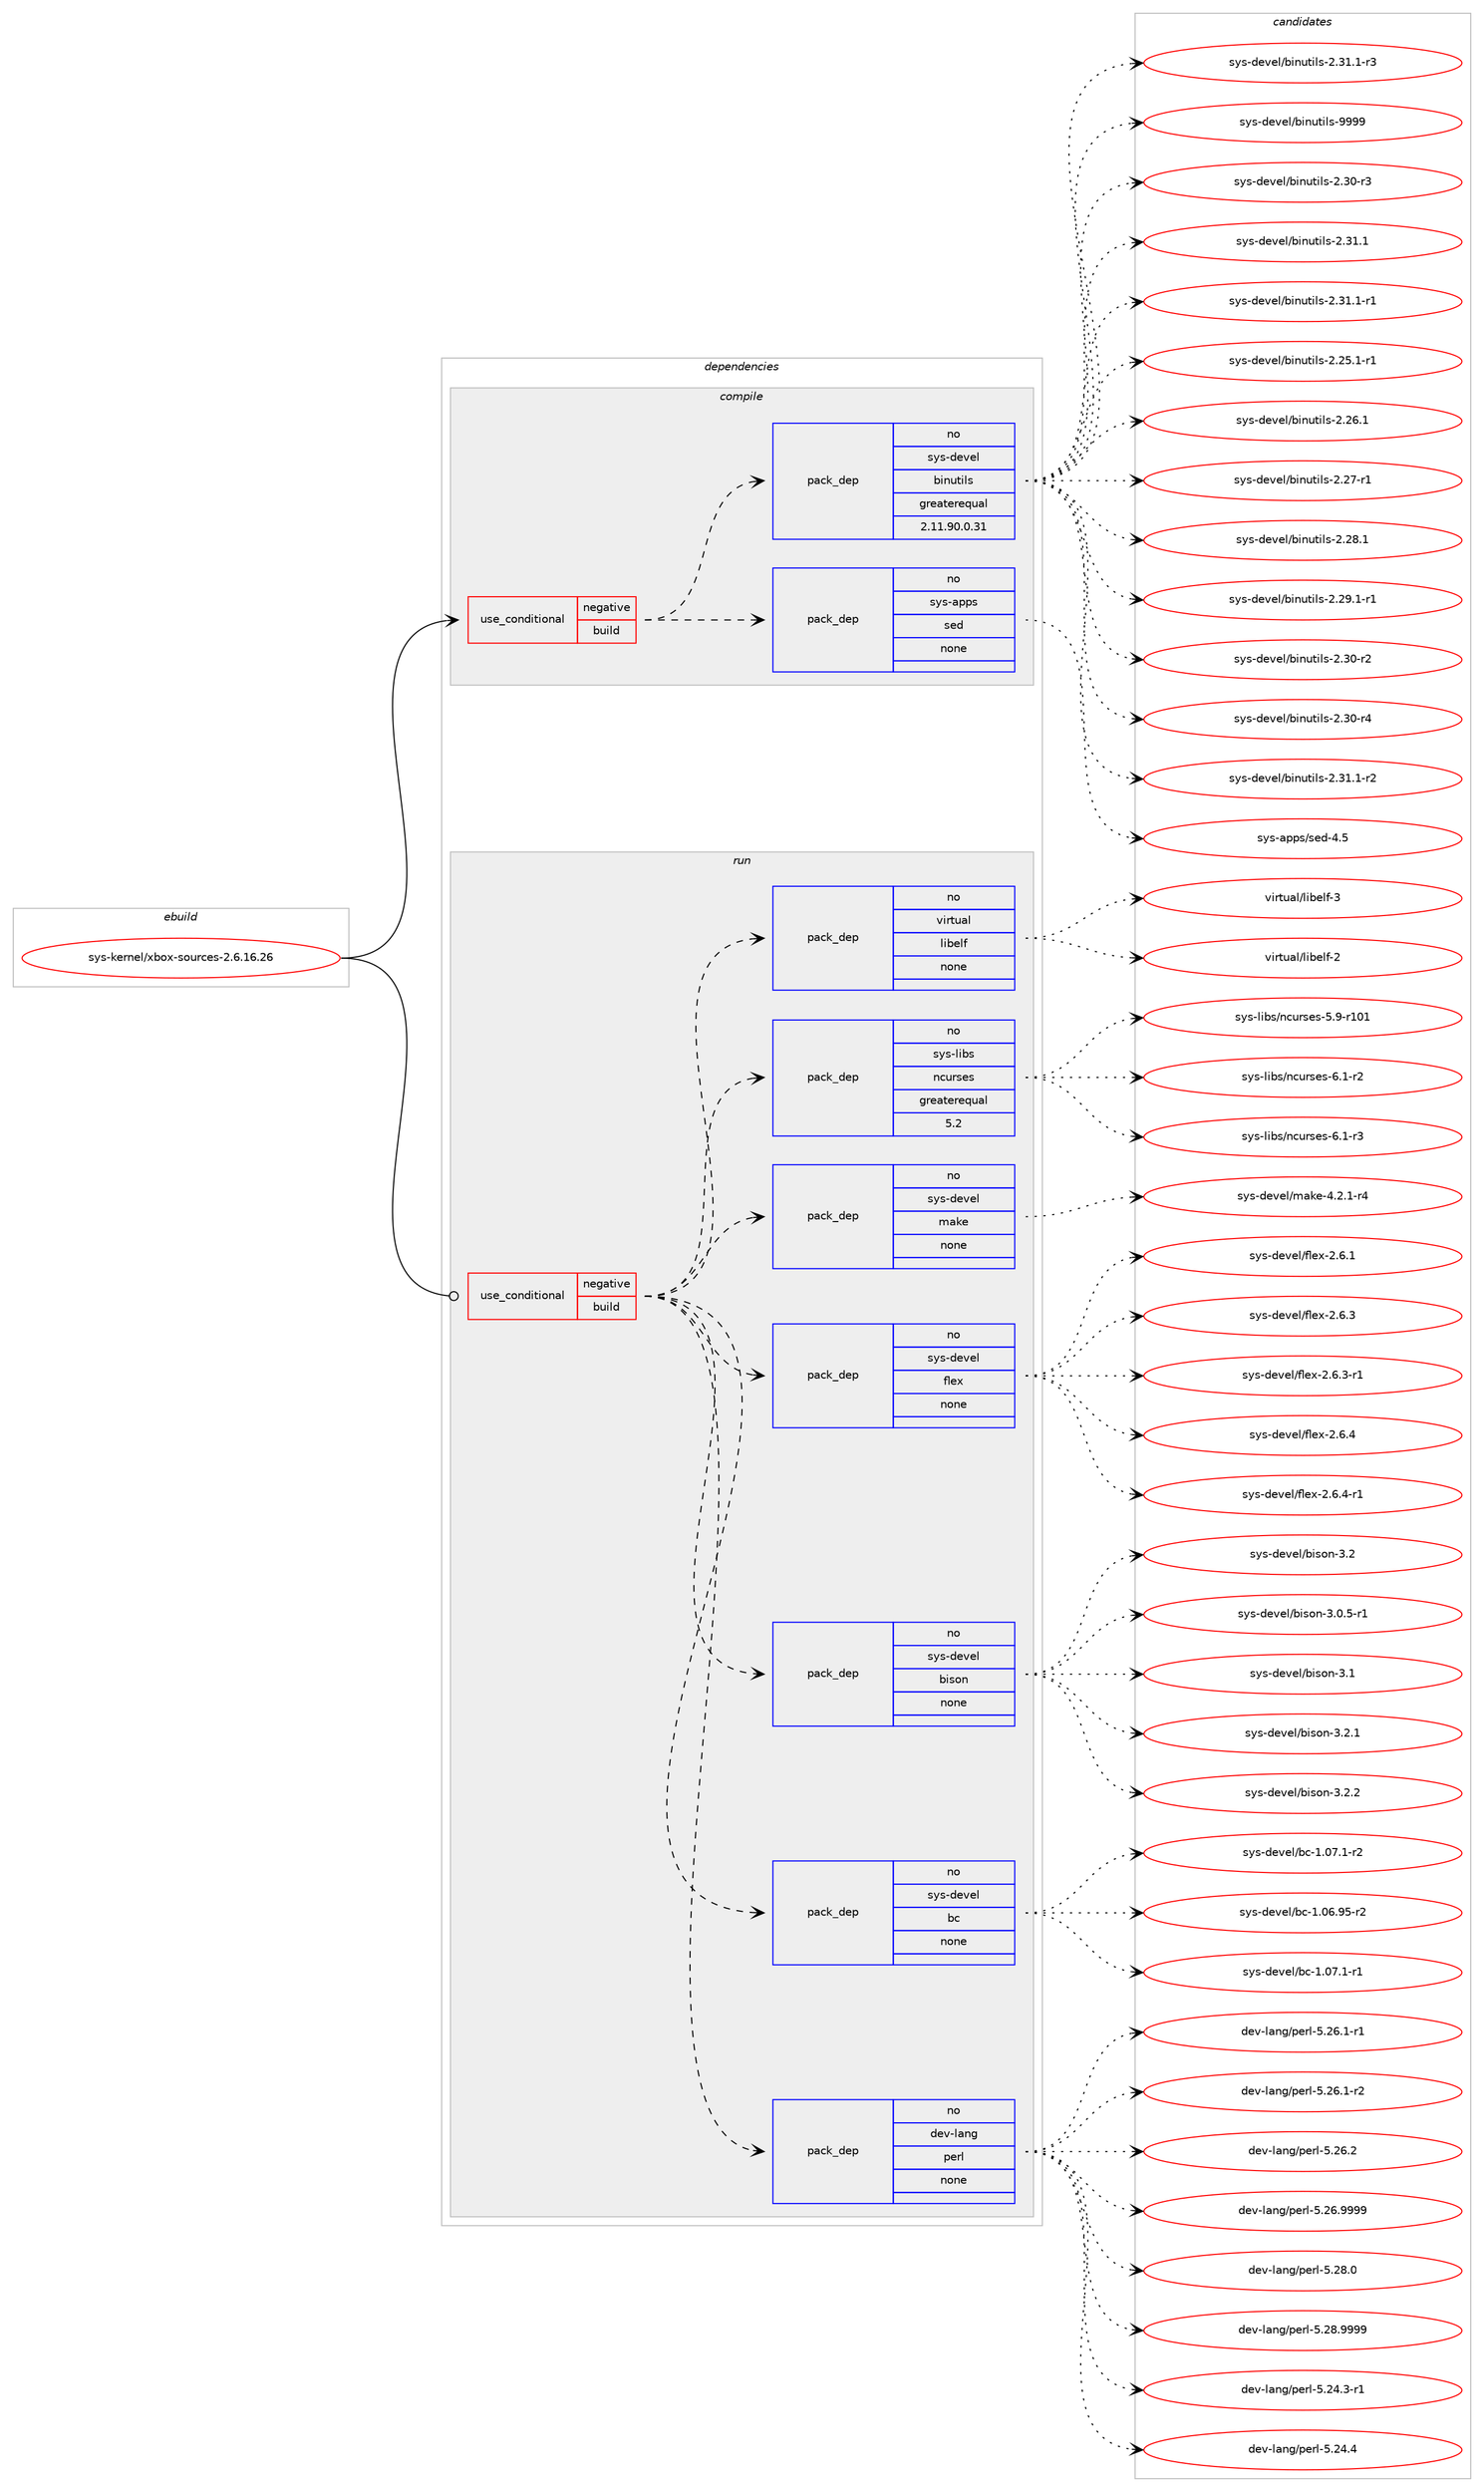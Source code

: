 digraph prolog {

# *************
# Graph options
# *************

newrank=true;
concentrate=true;
compound=true;
graph [rankdir=LR,fontname=Helvetica,fontsize=10,ranksep=1.5];#, ranksep=2.5, nodesep=0.2];
edge  [arrowhead=vee];
node  [fontname=Helvetica,fontsize=10];

# **********
# The ebuild
# **********

subgraph cluster_leftcol {
color=gray;
rank=same;
label=<<i>ebuild</i>>;
id [label="sys-kernel/xbox-sources-2.6.16.26", color=red, width=4, href="../sys-kernel/xbox-sources-2.6.16.26.svg"];
}

# ****************
# The dependencies
# ****************

subgraph cluster_midcol {
color=gray;
label=<<i>dependencies</i>>;
subgraph cluster_compile {
fillcolor="#eeeeee";
style=filled;
label=<<i>compile</i>>;
subgraph cond1047 {
dependency7352 [label=<<TABLE BORDER="0" CELLBORDER="1" CELLSPACING="0" CELLPADDING="4"><TR><TD ROWSPAN="3" CELLPADDING="10">use_conditional</TD></TR><TR><TD>negative</TD></TR><TR><TD>build</TD></TR></TABLE>>, shape=none, color=red];
subgraph pack6152 {
dependency7353 [label=<<TABLE BORDER="0" CELLBORDER="1" CELLSPACING="0" CELLPADDING="4" WIDTH="220"><TR><TD ROWSPAN="6" CELLPADDING="30">pack_dep</TD></TR><TR><TD WIDTH="110">no</TD></TR><TR><TD>sys-apps</TD></TR><TR><TD>sed</TD></TR><TR><TD>none</TD></TR><TR><TD></TD></TR></TABLE>>, shape=none, color=blue];
}
dependency7352:e -> dependency7353:w [weight=20,style="dashed",arrowhead="vee"];
subgraph pack6153 {
dependency7354 [label=<<TABLE BORDER="0" CELLBORDER="1" CELLSPACING="0" CELLPADDING="4" WIDTH="220"><TR><TD ROWSPAN="6" CELLPADDING="30">pack_dep</TD></TR><TR><TD WIDTH="110">no</TD></TR><TR><TD>sys-devel</TD></TR><TR><TD>binutils</TD></TR><TR><TD>greaterequal</TD></TR><TR><TD>2.11.90.0.31</TD></TR></TABLE>>, shape=none, color=blue];
}
dependency7352:e -> dependency7354:w [weight=20,style="dashed",arrowhead="vee"];
}
id:e -> dependency7352:w [weight=20,style="solid",arrowhead="vee"];
}
subgraph cluster_compileandrun {
fillcolor="#eeeeee";
style=filled;
label=<<i>compile and run</i>>;
}
subgraph cluster_run {
fillcolor="#eeeeee";
style=filled;
label=<<i>run</i>>;
subgraph cond1048 {
dependency7355 [label=<<TABLE BORDER="0" CELLBORDER="1" CELLSPACING="0" CELLPADDING="4"><TR><TD ROWSPAN="3" CELLPADDING="10">use_conditional</TD></TR><TR><TD>negative</TD></TR><TR><TD>build</TD></TR></TABLE>>, shape=none, color=red];
subgraph pack6154 {
dependency7356 [label=<<TABLE BORDER="0" CELLBORDER="1" CELLSPACING="0" CELLPADDING="4" WIDTH="220"><TR><TD ROWSPAN="6" CELLPADDING="30">pack_dep</TD></TR><TR><TD WIDTH="110">no</TD></TR><TR><TD>dev-lang</TD></TR><TR><TD>perl</TD></TR><TR><TD>none</TD></TR><TR><TD></TD></TR></TABLE>>, shape=none, color=blue];
}
dependency7355:e -> dependency7356:w [weight=20,style="dashed",arrowhead="vee"];
subgraph pack6155 {
dependency7357 [label=<<TABLE BORDER="0" CELLBORDER="1" CELLSPACING="0" CELLPADDING="4" WIDTH="220"><TR><TD ROWSPAN="6" CELLPADDING="30">pack_dep</TD></TR><TR><TD WIDTH="110">no</TD></TR><TR><TD>sys-devel</TD></TR><TR><TD>bc</TD></TR><TR><TD>none</TD></TR><TR><TD></TD></TR></TABLE>>, shape=none, color=blue];
}
dependency7355:e -> dependency7357:w [weight=20,style="dashed",arrowhead="vee"];
subgraph pack6156 {
dependency7358 [label=<<TABLE BORDER="0" CELLBORDER="1" CELLSPACING="0" CELLPADDING="4" WIDTH="220"><TR><TD ROWSPAN="6" CELLPADDING="30">pack_dep</TD></TR><TR><TD WIDTH="110">no</TD></TR><TR><TD>sys-devel</TD></TR><TR><TD>bison</TD></TR><TR><TD>none</TD></TR><TR><TD></TD></TR></TABLE>>, shape=none, color=blue];
}
dependency7355:e -> dependency7358:w [weight=20,style="dashed",arrowhead="vee"];
subgraph pack6157 {
dependency7359 [label=<<TABLE BORDER="0" CELLBORDER="1" CELLSPACING="0" CELLPADDING="4" WIDTH="220"><TR><TD ROWSPAN="6" CELLPADDING="30">pack_dep</TD></TR><TR><TD WIDTH="110">no</TD></TR><TR><TD>sys-devel</TD></TR><TR><TD>flex</TD></TR><TR><TD>none</TD></TR><TR><TD></TD></TR></TABLE>>, shape=none, color=blue];
}
dependency7355:e -> dependency7359:w [weight=20,style="dashed",arrowhead="vee"];
subgraph pack6158 {
dependency7360 [label=<<TABLE BORDER="0" CELLBORDER="1" CELLSPACING="0" CELLPADDING="4" WIDTH="220"><TR><TD ROWSPAN="6" CELLPADDING="30">pack_dep</TD></TR><TR><TD WIDTH="110">no</TD></TR><TR><TD>sys-devel</TD></TR><TR><TD>make</TD></TR><TR><TD>none</TD></TR><TR><TD></TD></TR></TABLE>>, shape=none, color=blue];
}
dependency7355:e -> dependency7360:w [weight=20,style="dashed",arrowhead="vee"];
subgraph pack6159 {
dependency7361 [label=<<TABLE BORDER="0" CELLBORDER="1" CELLSPACING="0" CELLPADDING="4" WIDTH="220"><TR><TD ROWSPAN="6" CELLPADDING="30">pack_dep</TD></TR><TR><TD WIDTH="110">no</TD></TR><TR><TD>sys-libs</TD></TR><TR><TD>ncurses</TD></TR><TR><TD>greaterequal</TD></TR><TR><TD>5.2</TD></TR></TABLE>>, shape=none, color=blue];
}
dependency7355:e -> dependency7361:w [weight=20,style="dashed",arrowhead="vee"];
subgraph pack6160 {
dependency7362 [label=<<TABLE BORDER="0" CELLBORDER="1" CELLSPACING="0" CELLPADDING="4" WIDTH="220"><TR><TD ROWSPAN="6" CELLPADDING="30">pack_dep</TD></TR><TR><TD WIDTH="110">no</TD></TR><TR><TD>virtual</TD></TR><TR><TD>libelf</TD></TR><TR><TD>none</TD></TR><TR><TD></TD></TR></TABLE>>, shape=none, color=blue];
}
dependency7355:e -> dependency7362:w [weight=20,style="dashed",arrowhead="vee"];
}
id:e -> dependency7355:w [weight=20,style="solid",arrowhead="odot"];
}
}

# **************
# The candidates
# **************

subgraph cluster_choices {
rank=same;
color=gray;
label=<<i>candidates</i>>;

subgraph choice6152 {
color=black;
nodesep=1;
choice11512111545971121121154711510110045524653 [label="sys-apps/sed-4.5", color=red, width=4,href="../sys-apps/sed-4.5.svg"];
dependency7353:e -> choice11512111545971121121154711510110045524653:w [style=dotted,weight="100"];
}
subgraph choice6153 {
color=black;
nodesep=1;
choice11512111545100101118101108479810511011711610510811545504651484511451 [label="sys-devel/binutils-2.30-r3", color=red, width=4,href="../sys-devel/binutils-2.30-r3.svg"];
choice11512111545100101118101108479810511011711610510811545504651494649 [label="sys-devel/binutils-2.31.1", color=red, width=4,href="../sys-devel/binutils-2.31.1.svg"];
choice115121115451001011181011084798105110117116105108115455046514946494511449 [label="sys-devel/binutils-2.31.1-r1", color=red, width=4,href="../sys-devel/binutils-2.31.1-r1.svg"];
choice115121115451001011181011084798105110117116105108115455046505346494511449 [label="sys-devel/binutils-2.25.1-r1", color=red, width=4,href="../sys-devel/binutils-2.25.1-r1.svg"];
choice11512111545100101118101108479810511011711610510811545504650544649 [label="sys-devel/binutils-2.26.1", color=red, width=4,href="../sys-devel/binutils-2.26.1.svg"];
choice11512111545100101118101108479810511011711610510811545504650554511449 [label="sys-devel/binutils-2.27-r1", color=red, width=4,href="../sys-devel/binutils-2.27-r1.svg"];
choice11512111545100101118101108479810511011711610510811545504650564649 [label="sys-devel/binutils-2.28.1", color=red, width=4,href="../sys-devel/binutils-2.28.1.svg"];
choice115121115451001011181011084798105110117116105108115455046505746494511449 [label="sys-devel/binutils-2.29.1-r1", color=red, width=4,href="../sys-devel/binutils-2.29.1-r1.svg"];
choice11512111545100101118101108479810511011711610510811545504651484511450 [label="sys-devel/binutils-2.30-r2", color=red, width=4,href="../sys-devel/binutils-2.30-r2.svg"];
choice11512111545100101118101108479810511011711610510811545504651484511452 [label="sys-devel/binutils-2.30-r4", color=red, width=4,href="../sys-devel/binutils-2.30-r4.svg"];
choice115121115451001011181011084798105110117116105108115455046514946494511450 [label="sys-devel/binutils-2.31.1-r2", color=red, width=4,href="../sys-devel/binutils-2.31.1-r2.svg"];
choice115121115451001011181011084798105110117116105108115455046514946494511451 [label="sys-devel/binutils-2.31.1-r3", color=red, width=4,href="../sys-devel/binutils-2.31.1-r3.svg"];
choice1151211154510010111810110847981051101171161051081154557575757 [label="sys-devel/binutils-9999", color=red, width=4,href="../sys-devel/binutils-9999.svg"];
dependency7354:e -> choice11512111545100101118101108479810511011711610510811545504651484511451:w [style=dotted,weight="100"];
dependency7354:e -> choice11512111545100101118101108479810511011711610510811545504651494649:w [style=dotted,weight="100"];
dependency7354:e -> choice115121115451001011181011084798105110117116105108115455046514946494511449:w [style=dotted,weight="100"];
dependency7354:e -> choice115121115451001011181011084798105110117116105108115455046505346494511449:w [style=dotted,weight="100"];
dependency7354:e -> choice11512111545100101118101108479810511011711610510811545504650544649:w [style=dotted,weight="100"];
dependency7354:e -> choice11512111545100101118101108479810511011711610510811545504650554511449:w [style=dotted,weight="100"];
dependency7354:e -> choice11512111545100101118101108479810511011711610510811545504650564649:w [style=dotted,weight="100"];
dependency7354:e -> choice115121115451001011181011084798105110117116105108115455046505746494511449:w [style=dotted,weight="100"];
dependency7354:e -> choice11512111545100101118101108479810511011711610510811545504651484511450:w [style=dotted,weight="100"];
dependency7354:e -> choice11512111545100101118101108479810511011711610510811545504651484511452:w [style=dotted,weight="100"];
dependency7354:e -> choice115121115451001011181011084798105110117116105108115455046514946494511450:w [style=dotted,weight="100"];
dependency7354:e -> choice115121115451001011181011084798105110117116105108115455046514946494511451:w [style=dotted,weight="100"];
dependency7354:e -> choice1151211154510010111810110847981051101171161051081154557575757:w [style=dotted,weight="100"];
}
subgraph choice6154 {
color=black;
nodesep=1;
choice100101118451089711010347112101114108455346505246514511449 [label="dev-lang/perl-5.24.3-r1", color=red, width=4,href="../dev-lang/perl-5.24.3-r1.svg"];
choice10010111845108971101034711210111410845534650524652 [label="dev-lang/perl-5.24.4", color=red, width=4,href="../dev-lang/perl-5.24.4.svg"];
choice100101118451089711010347112101114108455346505446494511449 [label="dev-lang/perl-5.26.1-r1", color=red, width=4,href="../dev-lang/perl-5.26.1-r1.svg"];
choice100101118451089711010347112101114108455346505446494511450 [label="dev-lang/perl-5.26.1-r2", color=red, width=4,href="../dev-lang/perl-5.26.1-r2.svg"];
choice10010111845108971101034711210111410845534650544650 [label="dev-lang/perl-5.26.2", color=red, width=4,href="../dev-lang/perl-5.26.2.svg"];
choice10010111845108971101034711210111410845534650544657575757 [label="dev-lang/perl-5.26.9999", color=red, width=4,href="../dev-lang/perl-5.26.9999.svg"];
choice10010111845108971101034711210111410845534650564648 [label="dev-lang/perl-5.28.0", color=red, width=4,href="../dev-lang/perl-5.28.0.svg"];
choice10010111845108971101034711210111410845534650564657575757 [label="dev-lang/perl-5.28.9999", color=red, width=4,href="../dev-lang/perl-5.28.9999.svg"];
dependency7356:e -> choice100101118451089711010347112101114108455346505246514511449:w [style=dotted,weight="100"];
dependency7356:e -> choice10010111845108971101034711210111410845534650524652:w [style=dotted,weight="100"];
dependency7356:e -> choice100101118451089711010347112101114108455346505446494511449:w [style=dotted,weight="100"];
dependency7356:e -> choice100101118451089711010347112101114108455346505446494511450:w [style=dotted,weight="100"];
dependency7356:e -> choice10010111845108971101034711210111410845534650544650:w [style=dotted,weight="100"];
dependency7356:e -> choice10010111845108971101034711210111410845534650544657575757:w [style=dotted,weight="100"];
dependency7356:e -> choice10010111845108971101034711210111410845534650564648:w [style=dotted,weight="100"];
dependency7356:e -> choice10010111845108971101034711210111410845534650564657575757:w [style=dotted,weight="100"];
}
subgraph choice6155 {
color=black;
nodesep=1;
choice1151211154510010111810110847989945494648544657534511450 [label="sys-devel/bc-1.06.95-r2", color=red, width=4,href="../sys-devel/bc-1.06.95-r2.svg"];
choice11512111545100101118101108479899454946485546494511449 [label="sys-devel/bc-1.07.1-r1", color=red, width=4,href="../sys-devel/bc-1.07.1-r1.svg"];
choice11512111545100101118101108479899454946485546494511450 [label="sys-devel/bc-1.07.1-r2", color=red, width=4,href="../sys-devel/bc-1.07.1-r2.svg"];
dependency7357:e -> choice1151211154510010111810110847989945494648544657534511450:w [style=dotted,weight="100"];
dependency7357:e -> choice11512111545100101118101108479899454946485546494511449:w [style=dotted,weight="100"];
dependency7357:e -> choice11512111545100101118101108479899454946485546494511450:w [style=dotted,weight="100"];
}
subgraph choice6156 {
color=black;
nodesep=1;
choice11512111545100101118101108479810511511111045514650 [label="sys-devel/bison-3.2", color=red, width=4,href="../sys-devel/bison-3.2.svg"];
choice1151211154510010111810110847981051151111104551464846534511449 [label="sys-devel/bison-3.0.5-r1", color=red, width=4,href="../sys-devel/bison-3.0.5-r1.svg"];
choice11512111545100101118101108479810511511111045514649 [label="sys-devel/bison-3.1", color=red, width=4,href="../sys-devel/bison-3.1.svg"];
choice115121115451001011181011084798105115111110455146504649 [label="sys-devel/bison-3.2.1", color=red, width=4,href="../sys-devel/bison-3.2.1.svg"];
choice115121115451001011181011084798105115111110455146504650 [label="sys-devel/bison-3.2.2", color=red, width=4,href="../sys-devel/bison-3.2.2.svg"];
dependency7358:e -> choice11512111545100101118101108479810511511111045514650:w [style=dotted,weight="100"];
dependency7358:e -> choice1151211154510010111810110847981051151111104551464846534511449:w [style=dotted,weight="100"];
dependency7358:e -> choice11512111545100101118101108479810511511111045514649:w [style=dotted,weight="100"];
dependency7358:e -> choice115121115451001011181011084798105115111110455146504649:w [style=dotted,weight="100"];
dependency7358:e -> choice115121115451001011181011084798105115111110455146504650:w [style=dotted,weight="100"];
}
subgraph choice6157 {
color=black;
nodesep=1;
choice1151211154510010111810110847102108101120455046544649 [label="sys-devel/flex-2.6.1", color=red, width=4,href="../sys-devel/flex-2.6.1.svg"];
choice1151211154510010111810110847102108101120455046544651 [label="sys-devel/flex-2.6.3", color=red, width=4,href="../sys-devel/flex-2.6.3.svg"];
choice11512111545100101118101108471021081011204550465446514511449 [label="sys-devel/flex-2.6.3-r1", color=red, width=4,href="../sys-devel/flex-2.6.3-r1.svg"];
choice1151211154510010111810110847102108101120455046544652 [label="sys-devel/flex-2.6.4", color=red, width=4,href="../sys-devel/flex-2.6.4.svg"];
choice11512111545100101118101108471021081011204550465446524511449 [label="sys-devel/flex-2.6.4-r1", color=red, width=4,href="../sys-devel/flex-2.6.4-r1.svg"];
dependency7359:e -> choice1151211154510010111810110847102108101120455046544649:w [style=dotted,weight="100"];
dependency7359:e -> choice1151211154510010111810110847102108101120455046544651:w [style=dotted,weight="100"];
dependency7359:e -> choice11512111545100101118101108471021081011204550465446514511449:w [style=dotted,weight="100"];
dependency7359:e -> choice1151211154510010111810110847102108101120455046544652:w [style=dotted,weight="100"];
dependency7359:e -> choice11512111545100101118101108471021081011204550465446524511449:w [style=dotted,weight="100"];
}
subgraph choice6158 {
color=black;
nodesep=1;
choice1151211154510010111810110847109971071014552465046494511452 [label="sys-devel/make-4.2.1-r4", color=red, width=4,href="../sys-devel/make-4.2.1-r4.svg"];
dependency7360:e -> choice1151211154510010111810110847109971071014552465046494511452:w [style=dotted,weight="100"];
}
subgraph choice6159 {
color=black;
nodesep=1;
choice115121115451081059811547110991171141151011154553465745114494849 [label="sys-libs/ncurses-5.9-r101", color=red, width=4,href="../sys-libs/ncurses-5.9-r101.svg"];
choice11512111545108105981154711099117114115101115455446494511450 [label="sys-libs/ncurses-6.1-r2", color=red, width=4,href="../sys-libs/ncurses-6.1-r2.svg"];
choice11512111545108105981154711099117114115101115455446494511451 [label="sys-libs/ncurses-6.1-r3", color=red, width=4,href="../sys-libs/ncurses-6.1-r3.svg"];
dependency7361:e -> choice115121115451081059811547110991171141151011154553465745114494849:w [style=dotted,weight="100"];
dependency7361:e -> choice11512111545108105981154711099117114115101115455446494511450:w [style=dotted,weight="100"];
dependency7361:e -> choice11512111545108105981154711099117114115101115455446494511451:w [style=dotted,weight="100"];
}
subgraph choice6160 {
color=black;
nodesep=1;
choice1181051141161179710847108105981011081024550 [label="virtual/libelf-2", color=red, width=4,href="../virtual/libelf-2.svg"];
choice1181051141161179710847108105981011081024551 [label="virtual/libelf-3", color=red, width=4,href="../virtual/libelf-3.svg"];
dependency7362:e -> choice1181051141161179710847108105981011081024550:w [style=dotted,weight="100"];
dependency7362:e -> choice1181051141161179710847108105981011081024551:w [style=dotted,weight="100"];
}
}

}
